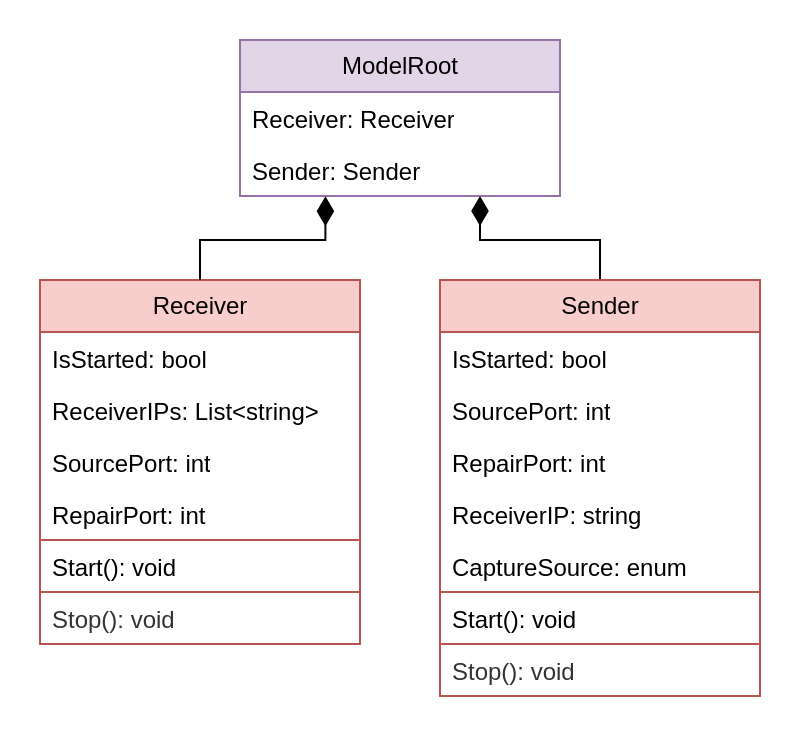 <mxfile version="24.6.4" type="device">
  <diagram name="Page-1" id="hA-u5DLPczl5vZZKzoNR">
    <mxGraphModel dx="779" dy="563" grid="1" gridSize="10" guides="1" tooltips="1" connect="1" arrows="1" fold="1" page="1" pageScale="1" pageWidth="850" pageHeight="1100" math="0" shadow="0">
      <root>
        <mxCell id="0" />
        <mxCell id="1" parent="0" />
        <mxCell id="iBjJ2J-44kIYLt7cCnvj-28" value="" style="rounded=0;whiteSpace=wrap;html=1;fontFamily=Helvetica;fontSize=11;fontColor=default;labelBackgroundColor=default;strokeColor=none;" vertex="1" parent="1">
          <mxGeometry x="20" y="20" width="400" height="370" as="geometry" />
        </mxCell>
        <mxCell id="iBjJ2J-44kIYLt7cCnvj-6" value="ModelRoot" style="swimlane;fontStyle=0;childLayout=stackLayout;horizontal=1;startSize=26;fillColor=#e1d5e7;horizontalStack=0;resizeParent=1;resizeParentMax=0;resizeLast=0;collapsible=1;marginBottom=0;whiteSpace=wrap;html=1;strokeColor=#9673a6;" vertex="1" parent="1">
          <mxGeometry x="140" y="40" width="160" height="78" as="geometry" />
        </mxCell>
        <mxCell id="iBjJ2J-44kIYLt7cCnvj-7" value="&lt;span style=&quot;text-align: center;&quot;&gt;Receiver&lt;/span&gt;: Receiver" style="text;strokeColor=none;fillColor=none;align=left;verticalAlign=top;spacingLeft=4;spacingRight=4;overflow=hidden;rotatable=0;points=[[0,0.5],[1,0.5]];portConstraint=eastwest;whiteSpace=wrap;html=1;" vertex="1" parent="iBjJ2J-44kIYLt7cCnvj-6">
          <mxGeometry y="26" width="160" height="26" as="geometry" />
        </mxCell>
        <mxCell id="iBjJ2J-44kIYLt7cCnvj-10" value="&lt;span style=&quot;text-align: center;&quot;&gt;Sender&lt;/span&gt;: Sender" style="text;strokeColor=none;fillColor=none;align=left;verticalAlign=top;spacingLeft=4;spacingRight=4;overflow=hidden;rotatable=0;points=[[0,0.5],[1,0.5]];portConstraint=eastwest;whiteSpace=wrap;html=1;" vertex="1" parent="iBjJ2J-44kIYLt7cCnvj-6">
          <mxGeometry y="52" width="160" height="26" as="geometry" />
        </mxCell>
        <mxCell id="iBjJ2J-44kIYLt7cCnvj-11" value="Receiver" style="swimlane;fontStyle=0;childLayout=stackLayout;horizontal=1;startSize=26;fillColor=#f8cecc;horizontalStack=0;resizeParent=1;resizeParentMax=0;resizeLast=0;collapsible=1;marginBottom=0;whiteSpace=wrap;html=1;strokeColor=#b85450;" vertex="1" parent="1">
          <mxGeometry x="40" y="160" width="160" height="182" as="geometry" />
        </mxCell>
        <mxCell id="iBjJ2J-44kIYLt7cCnvj-23" value="IsStarted: bool" style="text;strokeColor=none;fillColor=none;align=left;verticalAlign=top;spacingLeft=4;spacingRight=4;overflow=hidden;rotatable=0;points=[[0,0.5],[1,0.5]];portConstraint=eastwest;whiteSpace=wrap;html=1;" vertex="1" parent="iBjJ2J-44kIYLt7cCnvj-11">
          <mxGeometry y="26" width="160" height="26" as="geometry" />
        </mxCell>
        <mxCell id="iBjJ2J-44kIYLt7cCnvj-14" value="ReceiverIPs: List&amp;lt;string&amp;gt;" style="text;strokeColor=none;fillColor=none;align=left;verticalAlign=top;spacingLeft=4;spacingRight=4;overflow=hidden;rotatable=0;points=[[0,0.5],[1,0.5]];portConstraint=eastwest;whiteSpace=wrap;html=1;" vertex="1" parent="iBjJ2J-44kIYLt7cCnvj-11">
          <mxGeometry y="52" width="160" height="26" as="geometry" />
        </mxCell>
        <mxCell id="iBjJ2J-44kIYLt7cCnvj-15" value="SourcePort: int" style="text;strokeColor=none;fillColor=none;align=left;verticalAlign=top;spacingLeft=4;spacingRight=4;overflow=hidden;rotatable=0;points=[[0,0.5],[1,0.5]];portConstraint=eastwest;whiteSpace=wrap;html=1;" vertex="1" parent="iBjJ2J-44kIYLt7cCnvj-11">
          <mxGeometry y="78" width="160" height="26" as="geometry" />
        </mxCell>
        <mxCell id="iBjJ2J-44kIYLt7cCnvj-16" value="RepairPort: int" style="text;strokeColor=none;fillColor=none;align=left;verticalAlign=top;spacingLeft=4;spacingRight=4;overflow=hidden;rotatable=0;points=[[0,0.5],[1,0.5]];portConstraint=eastwest;whiteSpace=wrap;html=1;" vertex="1" parent="iBjJ2J-44kIYLt7cCnvj-11">
          <mxGeometry y="104" width="160" height="26" as="geometry" />
        </mxCell>
        <mxCell id="iBjJ2J-44kIYLt7cCnvj-30" value="Start(): void" style="text;strokeColor=#b85450;fillColor=none;align=left;verticalAlign=top;spacingLeft=4;spacingRight=4;overflow=hidden;rotatable=0;points=[[0,0.5],[1,0.5]];portConstraint=eastwest;whiteSpace=wrap;html=1;perimeterSpacing=0;rounded=0;glass=0;" vertex="1" parent="iBjJ2J-44kIYLt7cCnvj-11">
          <mxGeometry y="130" width="160" height="26" as="geometry" />
        </mxCell>
        <mxCell id="iBjJ2J-44kIYLt7cCnvj-31" value="Stop(): void" style="text;strokeColor=none;fillColor=none;align=left;verticalAlign=top;spacingLeft=4;spacingRight=4;overflow=hidden;rotatable=0;points=[[0,0.5],[1,0.5]];portConstraint=eastwest;whiteSpace=wrap;html=1;fontColor=#333333;" vertex="1" parent="iBjJ2J-44kIYLt7cCnvj-11">
          <mxGeometry y="156" width="160" height="26" as="geometry" />
        </mxCell>
        <mxCell id="iBjJ2J-44kIYLt7cCnvj-26" style="edgeStyle=orthogonalEdgeStyle;shape=connector;rounded=0;orthogonalLoop=1;jettySize=auto;html=1;strokeColor=default;align=center;verticalAlign=middle;fontFamily=Helvetica;fontSize=11;fontColor=default;labelBackgroundColor=default;endArrow=diamondThin;endFill=1;endSize=12;" edge="1" parent="1" source="iBjJ2J-44kIYLt7cCnvj-17" target="iBjJ2J-44kIYLt7cCnvj-6">
          <mxGeometry relative="1" as="geometry">
            <Array as="points">
              <mxPoint x="320" y="140" />
              <mxPoint x="260" y="140" />
            </Array>
          </mxGeometry>
        </mxCell>
        <mxCell id="iBjJ2J-44kIYLt7cCnvj-17" value="Sender" style="swimlane;fontStyle=0;childLayout=stackLayout;horizontal=1;startSize=26;fillColor=#f8cecc;horizontalStack=0;resizeParent=1;resizeParentMax=0;resizeLast=0;collapsible=1;marginBottom=0;whiteSpace=wrap;html=1;strokeColor=#b85450;" vertex="1" parent="1">
          <mxGeometry x="240" y="160" width="160" height="208" as="geometry" />
        </mxCell>
        <mxCell id="iBjJ2J-44kIYLt7cCnvj-24" value="IsStarted: bool" style="text;strokeColor=none;fillColor=none;align=left;verticalAlign=top;spacingLeft=4;spacingRight=4;overflow=hidden;rotatable=0;points=[[0,0.5],[1,0.5]];portConstraint=eastwest;whiteSpace=wrap;html=1;" vertex="1" parent="iBjJ2J-44kIYLt7cCnvj-17">
          <mxGeometry y="26" width="160" height="26" as="geometry" />
        </mxCell>
        <mxCell id="iBjJ2J-44kIYLt7cCnvj-19" value="SourcePort: int" style="text;strokeColor=none;fillColor=none;align=left;verticalAlign=top;spacingLeft=4;spacingRight=4;overflow=hidden;rotatable=0;points=[[0,0.5],[1,0.5]];portConstraint=eastwest;whiteSpace=wrap;html=1;" vertex="1" parent="iBjJ2J-44kIYLt7cCnvj-17">
          <mxGeometry y="52" width="160" height="26" as="geometry" />
        </mxCell>
        <mxCell id="iBjJ2J-44kIYLt7cCnvj-20" value="RepairPort: int" style="text;strokeColor=none;fillColor=none;align=left;verticalAlign=top;spacingLeft=4;spacingRight=4;overflow=hidden;rotatable=0;points=[[0,0.5],[1,0.5]];portConstraint=eastwest;whiteSpace=wrap;html=1;" vertex="1" parent="iBjJ2J-44kIYLt7cCnvj-17">
          <mxGeometry y="78" width="160" height="26" as="geometry" />
        </mxCell>
        <mxCell id="iBjJ2J-44kIYLt7cCnvj-21" value="ReceiverIP: string&amp;nbsp;" style="text;strokeColor=none;fillColor=none;align=left;verticalAlign=top;spacingLeft=4;spacingRight=4;overflow=hidden;rotatable=0;points=[[0,0.5],[1,0.5]];portConstraint=eastwest;whiteSpace=wrap;html=1;" vertex="1" parent="iBjJ2J-44kIYLt7cCnvj-17">
          <mxGeometry y="104" width="160" height="26" as="geometry" />
        </mxCell>
        <mxCell id="iBjJ2J-44kIYLt7cCnvj-22" value="CaptureSource: enum" style="text;strokeColor=none;fillColor=none;align=left;verticalAlign=top;spacingLeft=4;spacingRight=4;overflow=hidden;rotatable=0;points=[[0,0.5],[1,0.5]];portConstraint=eastwest;whiteSpace=wrap;html=1;" vertex="1" parent="iBjJ2J-44kIYLt7cCnvj-17">
          <mxGeometry y="130" width="160" height="26" as="geometry" />
        </mxCell>
        <mxCell id="iBjJ2J-44kIYLt7cCnvj-32" value="Start(): void" style="text;strokeColor=#b85450;fillColor=none;align=left;verticalAlign=top;spacingLeft=4;spacingRight=4;overflow=hidden;rotatable=0;points=[[0,0.5],[1,0.5]];portConstraint=eastwest;whiteSpace=wrap;html=1;" vertex="1" parent="iBjJ2J-44kIYLt7cCnvj-17">
          <mxGeometry y="156" width="160" height="26" as="geometry" />
        </mxCell>
        <mxCell id="iBjJ2J-44kIYLt7cCnvj-33" value="Stop(): void" style="text;strokeColor=none;fillColor=none;align=left;verticalAlign=top;spacingLeft=4;spacingRight=4;overflow=hidden;rotatable=0;points=[[0,0.5],[1,0.5]];portConstraint=eastwest;whiteSpace=wrap;html=1;fontColor=#333333;" vertex="1" parent="iBjJ2J-44kIYLt7cCnvj-17">
          <mxGeometry y="182" width="160" height="26" as="geometry" />
        </mxCell>
        <mxCell id="iBjJ2J-44kIYLt7cCnvj-25" style="rounded=0;orthogonalLoop=1;jettySize=auto;html=1;entryX=0.267;entryY=1.005;entryDx=0;entryDy=0;entryPerimeter=0;endArrow=diamondThin;endFill=1;endSize=12;edgeStyle=orthogonalEdgeStyle;" edge="1" parent="1" source="iBjJ2J-44kIYLt7cCnvj-11" target="iBjJ2J-44kIYLt7cCnvj-10">
          <mxGeometry relative="1" as="geometry" />
        </mxCell>
      </root>
    </mxGraphModel>
  </diagram>
</mxfile>
